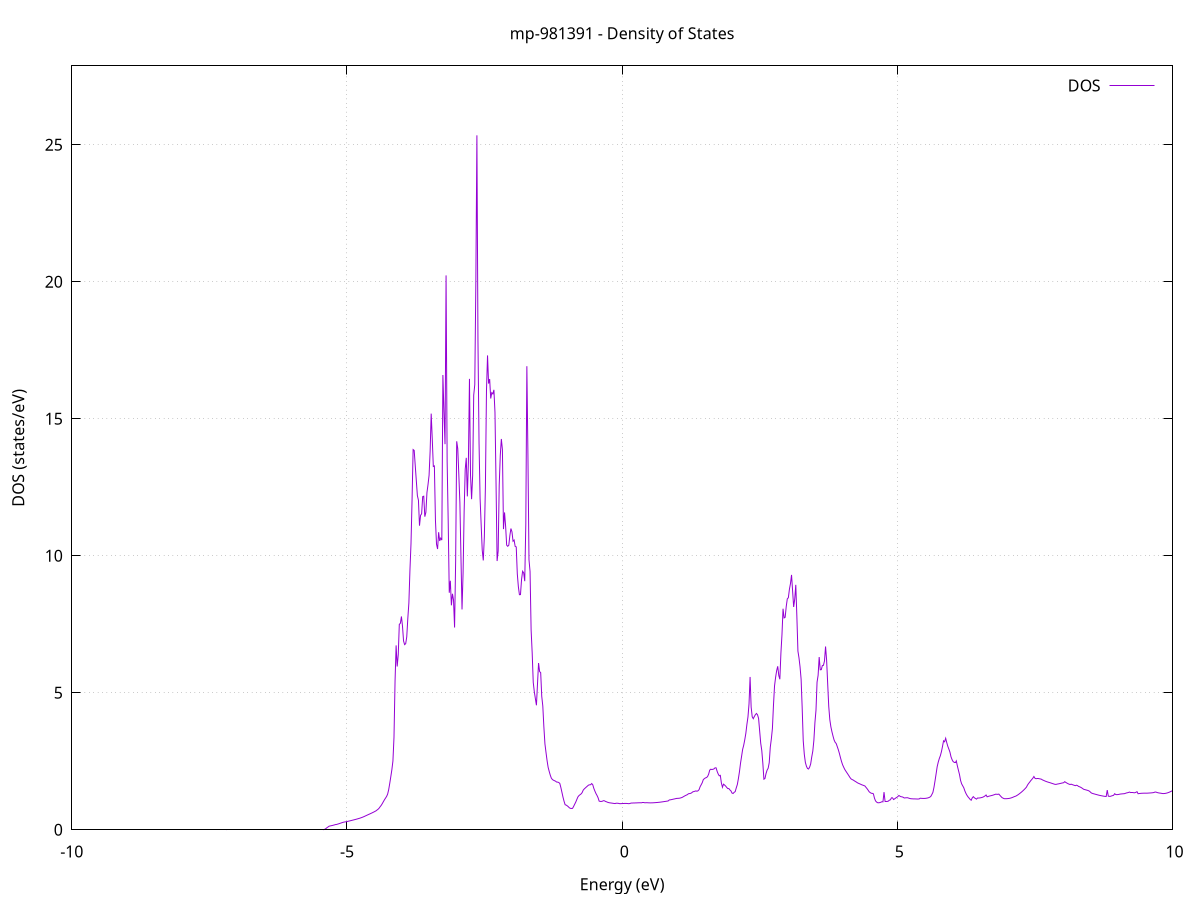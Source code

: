 set title 'mp-981391 - Density of States'
set xlabel 'Energy (eV)'
set ylabel 'DOS (states/eV)'
set grid
set xrange [-10:10]
set yrange [0:27.875]
set xzeroaxis lt -1
set terminal png size 800,600
set output 'mp-981391_dos_gnuplot.png'
plot '-' using 1:2 with lines title 'DOS'
-7.197300 0.000000
-7.178000 0.000000
-7.158600 0.000000
-7.139300 0.000000
-7.120000 0.000000
-7.100700 0.000000
-7.081400 0.000000
-7.062100 0.000000
-7.042800 0.000000
-7.023400 0.000000
-7.004100 0.000000
-6.984800 0.000000
-6.965500 0.000000
-6.946200 0.000000
-6.926900 0.000000
-6.907600 0.000000
-6.888200 0.000000
-6.868900 0.000000
-6.849600 0.000000
-6.830300 0.000000
-6.811000 0.000000
-6.791700 0.000000
-6.772400 0.000000
-6.753000 0.000000
-6.733700 0.000000
-6.714400 0.000000
-6.695100 0.000000
-6.675800 0.000000
-6.656500 0.000000
-6.637200 0.000000
-6.617800 0.000000
-6.598500 0.000000
-6.579200 0.000000
-6.559900 0.000000
-6.540600 0.000000
-6.521300 0.000000
-6.502000 0.000000
-6.482600 0.000000
-6.463300 0.000000
-6.444000 0.000000
-6.424700 0.000000
-6.405400 0.000000
-6.386100 0.000000
-6.366800 0.000000
-6.347400 0.000000
-6.328100 0.000000
-6.308800 0.000000
-6.289500 0.000000
-6.270200 0.000000
-6.250900 0.000000
-6.231600 0.000000
-6.212200 0.000000
-6.192900 0.000000
-6.173600 0.000000
-6.154300 0.000000
-6.135000 0.000000
-6.115700 0.000000
-6.096400 0.000000
-6.077000 0.000000
-6.057700 0.000000
-6.038400 0.000000
-6.019100 0.000000
-5.999800 0.000000
-5.980500 0.000000
-5.961200 0.000000
-5.941800 0.000000
-5.922500 0.000000
-5.903200 0.000000
-5.883900 0.000000
-5.864600 0.000000
-5.845300 0.000000
-5.826000 0.000000
-5.806600 0.000000
-5.787300 0.000000
-5.768000 0.000000
-5.748700 0.000000
-5.729400 0.000000
-5.710100 0.000000
-5.690800 0.000000
-5.671400 0.000000
-5.652100 0.000000
-5.632800 0.000000
-5.613500 0.000000
-5.594200 0.000000
-5.574900 0.000000
-5.555600 0.000000
-5.536200 0.000000
-5.516900 0.000000
-5.497600 0.000000
-5.478300 0.000000
-5.459000 0.000000
-5.439700 0.000000
-5.420300 0.005700
-5.401000 0.021100
-5.381700 0.046100
-5.362400 0.077700
-5.343100 0.104000
-5.323800 0.132000
-5.304500 0.140300
-5.285100 0.148800
-5.265800 0.157700
-5.246500 0.167400
-5.227200 0.178400
-5.207900 0.190700
-5.188600 0.194500
-5.169300 0.206400
-5.149900 0.218900
-5.130600 0.231700
-5.111300 0.244900
-5.092000 0.258400
-5.072700 0.271000
-5.053400 0.280700
-5.034100 0.287600
-5.014700 0.292500
-4.995400 0.302300
-4.976100 0.311500
-4.956800 0.320500
-4.937500 0.330200
-4.918200 0.340000
-4.898900 0.349800
-4.879500 0.359700
-4.860200 0.369600
-4.840900 0.379900
-4.821600 0.390500
-4.802300 0.401400
-4.783000 0.412600
-4.763700 0.424800
-4.744300 0.438200
-4.725000 0.452400
-4.705700 0.467900
-4.686400 0.484800
-4.667100 0.503000
-4.647800 0.520900
-4.628500 0.539000
-4.609100 0.556800
-4.589800 0.574300
-4.570500 0.591800
-4.551200 0.609900
-4.531900 0.628700
-4.512600 0.648300
-4.493300 0.668500
-4.473900 0.689400
-4.454600 0.719600
-4.435300 0.748700
-4.416000 0.788500
-4.396700 0.843100
-4.377400 0.892200
-4.358100 0.955300
-4.338700 1.025400
-4.319400 1.092800
-4.300100 1.153600
-4.280800 1.213900
-4.261500 1.299200
-4.242200 1.462400
-4.222900 1.689800
-4.203500 1.937800
-4.184200 2.192400
-4.164900 2.510300
-4.145600 3.375200
-4.126300 5.424300
-4.107000 6.728400
-4.087700 5.958600
-4.068300 6.384900
-4.049000 7.495300
-4.029700 7.534400
-4.010400 7.783000
-3.991100 7.430700
-3.971800 6.890300
-3.952500 6.756300
-3.933100 6.790800
-3.913800 7.038100
-3.894500 7.710600
-3.875200 8.273100
-3.855900 9.461400
-3.836600 10.439400
-3.817300 12.032800
-3.797900 13.874300
-3.778600 13.842600
-3.759300 13.285300
-3.740000 12.739600
-3.720700 12.193700
-3.701400 12.026800
-3.682100 11.096400
-3.662700 11.473300
-3.643400 11.531500
-3.624100 12.157700
-3.604800 12.172700
-3.585500 11.425000
-3.566200 11.583400
-3.546900 12.301300
-3.527500 12.593600
-3.508200 12.933100
-3.488900 13.811200
-3.469600 15.184800
-3.450300 14.264400
-3.431000 13.257500
-3.411700 13.277200
-3.392300 11.291200
-3.373000 10.420700
-3.353700 10.244900
-3.334400 10.858100
-3.315100 10.539300
-3.295800 10.642400
-3.276500 10.570200
-3.257100 16.595200
-3.237800 15.268400
-3.218500 14.071200
-3.199200 20.229400
-3.179900 13.453600
-3.160600 11.248800
-3.141300 8.649000
-3.121900 9.086200
-3.102600 8.190000
-3.083300 8.611700
-3.064000 8.387800
-3.044700 7.380800
-3.025400 9.795200
-3.006000 14.176000
-2.986700 13.903600
-2.967400 12.954800
-2.948100 11.927600
-2.928800 9.953200
-2.909500 8.039900
-2.890200 9.372500
-2.870800 11.636000
-2.851500 13.155300
-2.832200 13.571800
-2.812900 12.165800
-2.793600 13.417100
-2.774300 16.453200
-2.755000 12.938900
-2.735600 12.063600
-2.716300 12.928200
-2.697000 15.860300
-2.677700 16.241400
-2.658400 19.919300
-2.639100 25.340900
-2.619800 17.859500
-2.600400 14.129500
-2.581100 12.093000
-2.561800 11.136900
-2.542500 10.209100
-2.523200 9.827600
-2.503900 10.687800
-2.484600 12.494700
-2.465200 16.013200
-2.445900 17.308700
-2.426600 16.282300
-2.407300 16.446800
-2.388000 15.737500
-2.368700 15.950100
-2.349400 15.906000
-2.330000 16.053600
-2.310700 15.227100
-2.291400 12.654000
-2.272100 9.807100
-2.252800 10.169800
-2.233500 12.583700
-2.214200 13.666000
-2.194800 14.259900
-2.175500 13.872400
-2.156200 10.972000
-2.136900 11.579000
-2.117600 11.080100
-2.098300 10.387300
-2.079000 10.344200
-2.059600 10.382200
-2.040300 10.733800
-2.021000 10.992200
-2.001700 10.868500
-1.982400 10.529500
-1.963100 10.572000
-1.943800 10.339200
-1.924400 10.322900
-1.905100 9.340900
-1.885800 8.870000
-1.866500 8.578200
-1.847200 8.581600
-1.827900 9.132100
-1.808600 9.434800
-1.789200 9.374900
-1.769900 9.071300
-1.750600 11.149900
-1.731300 16.916700
-1.712000 13.699900
-1.692700 9.854400
-1.673400 9.427700
-1.654000 7.290900
-1.634700 6.459700
-1.615400 5.379500
-1.596100 5.037500
-1.576800 4.787900
-1.557500 4.542800
-1.538200 5.314200
-1.518800 6.084100
-1.499500 5.772400
-1.480200 5.734300
-1.460900 4.871500
-1.441600 4.514600
-1.422300 3.754900
-1.403000 3.135400
-1.383600 2.824200
-1.364300 2.527400
-1.345000 2.280800
-1.325700 2.132100
-1.306400 1.994700
-1.287100 1.888200
-1.267800 1.834100
-1.248400 1.809000
-1.229100 1.790800
-1.209800 1.772300
-1.190500 1.741200
-1.171200 1.738700
-1.151900 1.725500
-1.132600 1.690600
-1.113200 1.540600
-1.093900 1.364500
-1.074600 1.189600
-1.055300 1.038000
-1.036000 0.914200
-1.016700 0.900300
-0.997400 0.873900
-0.978000 0.841000
-0.958700 0.801200
-0.939400 0.781300
-0.920100 0.777300
-0.900800 0.782600
-0.881500 0.853400
-0.862200 0.932700
-0.842800 1.011400
-0.823500 1.105400
-0.804200 1.197600
-0.784900 1.246600
-0.765600 1.278300
-0.746300 1.307600
-0.727000 1.355500
-0.707600 1.445800
-0.688300 1.490400
-0.669000 1.526000
-0.649700 1.561300
-0.630400 1.596000
-0.611100 1.630000
-0.591700 1.640600
-0.572400 1.644200
-0.553100 1.686900
-0.533800 1.642700
-0.514500 1.510900
-0.495200 1.412000
-0.475900 1.323400
-0.456500 1.252200
-0.437200 1.168400
-0.417900 1.046000
-0.398600 1.035100
-0.379300 1.033500
-0.360000 1.041400
-0.340700 1.061600
-0.321300 1.056900
-0.302000 1.033100
-0.282700 1.019800
-0.263400 1.002600
-0.244100 0.990900
-0.224800 0.982800
-0.205500 0.977700
-0.186100 0.972600
-0.166800 0.966900
-0.147500 0.960600
-0.128200 0.956100
-0.108900 0.969600
-0.089600 0.968300
-0.070300 0.965500
-0.050900 0.954600
-0.031600 0.952300
-0.012300 0.955200
0.007000 0.957600
0.026300 0.959400
0.045600 0.960800
0.064900 0.961100
0.084300 0.960000
0.103600 0.956300
0.122900 0.952300
0.142200 0.960300
0.161500 0.973600
0.180800 0.976500
0.200100 0.977100
0.219500 0.978100
0.238800 0.979500
0.258100 0.981200
0.277400 0.982900
0.296700 0.984500
0.316000 0.985700
0.335300 0.986300
0.354700 0.985600
0.374000 0.983300
0.393300 0.983200
0.412600 0.985300
0.431900 0.987200
0.451200 0.988300
0.470500 0.985600
0.489900 0.983100
0.509200 0.981800
0.528500 0.982100
0.547800 0.983400
0.567100 0.985500
0.586400 0.988100
0.605700 0.990900
0.625100 0.994100
0.644400 0.997600
0.663700 1.001400
0.683000 1.005800
0.702300 1.010700
0.721600 1.016000
0.740900 1.021800
0.760300 1.027900
0.779600 1.033600
0.798900 1.039600
0.818200 1.045800
0.837500 1.053100
0.856800 1.088600
0.876100 1.093500
0.895500 1.100400
0.914800 1.110300
0.934100 1.118700
0.953400 1.127200
0.972700 1.136000
0.992000 1.145000
1.011300 1.147200
1.030700 1.149200
1.050000 1.155500
1.069300 1.166000
1.088600 1.179700
1.107900 1.201000
1.127200 1.224300
1.146500 1.245500
1.165900 1.264800
1.185200 1.281300
1.204500 1.314600
1.223800 1.320400
1.243100 1.328500
1.262400 1.347600
1.281700 1.381900
1.301100 1.394300
1.320400 1.405000
1.339700 1.418800
1.359000 1.406200
1.378300 1.422300
1.397600 1.463900
1.416900 1.571400
1.436300 1.643600
1.455600 1.718900
1.474900 1.831500
1.494200 1.864900
1.513500 1.892300
1.532800 1.905800
1.552100 1.941900
1.571500 2.028400
1.590800 2.175300
1.610100 2.210100
1.629400 2.199600
1.648700 2.206000
1.668000 2.220900
1.687300 2.259200
1.706700 2.260800
1.726000 2.131500
1.745300 2.035000
1.764600 1.968900
1.783900 1.984900
1.803200 1.707100
1.822600 1.551600
1.841900 1.664700
1.861200 1.632900
1.880500 1.594800
1.899800 1.546700
1.919100 1.503700
1.938400 1.504200
1.957800 1.454500
1.977100 1.418100
1.996400 1.340200
2.015700 1.323500
2.035000 1.365800
2.054300 1.392400
2.073600 1.529500
2.093000 1.651400
2.112300 1.868700
2.131600 2.119100
2.150900 2.428400
2.170200 2.678700
2.189500 2.933600
2.208800 3.085000
2.228200 3.286800
2.247500 3.518600
2.266800 3.842800
2.286100 4.116900
2.305400 4.593700
2.324700 5.575600
2.344000 4.473800
2.363400 4.123300
2.382700 4.053100
2.402000 4.133600
2.421300 4.201000
2.440600 4.244100
2.459900 4.195700
2.479200 4.062300
2.498600 3.606400
2.517900 3.157400
2.537200 2.891000
2.556500 2.424700
2.575800 1.845500
2.595100 1.871000
2.614400 2.050600
2.633800 2.175500
2.653100 2.245500
2.672400 2.448100
2.691700 3.014600
2.711000 3.316100
2.730300 3.695200
2.749600 4.540200
2.769000 5.249500
2.788300 5.560200
2.807600 5.806900
2.826900 5.965900
2.846200 5.630700
2.865500 5.493300
2.884800 6.445800
2.904200 7.124300
2.923500 8.065800
2.942800 7.730100
2.962100 7.753800
2.981400 8.144200
3.000700 8.425000
3.020000 8.467900
3.039400 8.775800
3.058700 8.985400
3.078000 9.300800
3.097300 8.710900
3.116600 8.131000
3.135900 8.418900
3.155200 8.937700
3.174600 7.792900
3.193900 6.519000
3.213200 6.275200
3.232500 5.943900
3.251800 5.496100
3.271100 4.457500
3.290400 3.250100
3.309800 2.752300
3.329100 2.458700
3.348400 2.318800
3.367700 2.236800
3.387000 2.217600
3.406300 2.283500
3.425600 2.402600
3.445000 2.656800
3.464300 2.870300
3.483600 3.258500
3.502900 3.911300
3.522200 4.362600
3.541500 5.385200
3.560800 5.637100
3.580200 6.302600
3.599500 5.837700
3.618800 5.843600
3.638100 5.994600
3.657400 5.999500
3.676700 6.160800
3.696000 6.687700
3.715400 6.183600
3.734700 5.326600
3.754000 4.500400
3.773300 4.021000
3.792600 3.758700
3.811900 3.577700
3.831200 3.421200
3.850600 3.279600
3.869900 3.193500
3.889200 3.147600
3.908500 3.036100
3.927800 2.922200
3.947100 2.787600
3.966400 2.634600
3.985800 2.493700
4.005100 2.374700
4.024400 2.288300
4.043700 2.206500
4.063000 2.145100
4.082300 2.086000
4.101600 2.027900
4.121000 1.967700
4.140300 1.905700
4.159600 1.856100
4.178900 1.832600
4.198200 1.815300
4.217500 1.789000
4.236900 1.764000
4.256200 1.740800
4.275500 1.713900
4.294800 1.695200
4.314100 1.678500
4.333400 1.661200
4.352700 1.642700
4.372100 1.628700
4.391400 1.614100
4.410700 1.598700
4.430000 1.549700
4.449300 1.502200
4.468600 1.448100
4.487900 1.388000
4.507300 1.356600
4.526600 1.333000
4.545900 1.328700
4.565200 1.312700
4.584500 1.155400
4.603800 1.054700
4.623100 1.011600
4.642500 0.987300
4.661800 0.984900
4.681100 0.991500
4.700400 1.004300
4.719700 1.023000
4.739000 1.018700
4.758300 1.372900
4.777700 1.031400
4.797000 1.031300
4.816300 1.034000
4.835600 1.044300
4.854900 1.079200
4.874200 1.092500
4.893500 1.165400
4.912900 1.164700
4.932200 1.103200
4.951500 1.128400
4.970800 1.158300
4.990100 1.183100
5.009400 1.211700
5.028700 1.251800
5.048100 1.225600
5.067400 1.206300
5.086700 1.201300
5.106000 1.186900
5.125300 1.160800
5.144600 1.164600
5.163900 1.168800
5.183300 1.169500
5.202600 1.157800
5.221900 1.145100
5.241200 1.133900
5.260500 1.131000
5.279800 1.128200
5.299100 1.126900
5.318500 1.125900
5.337800 1.125200
5.357100 1.122400
5.376400 1.122900
5.395700 1.123800
5.415000 1.151200
5.434300 1.148000
5.453700 1.145100
5.473000 1.143800
5.492300 1.144100
5.511600 1.146700
5.530900 1.152300
5.550200 1.159800
5.569500 1.171900
5.588900 1.189200
5.608200 1.217300
5.627500 1.286700
5.646800 1.365800
5.666100 1.550900
5.685400 1.787700
5.704700 2.041100
5.724100 2.301900
5.743400 2.467200
5.762700 2.599400
5.782000 2.703200
5.801300 2.849400
5.820600 3.036300
5.839900 3.245300
5.859300 3.211600
5.878600 3.339800
5.897900 3.181700
5.917200 3.047200
5.936500 2.944900
5.955800 2.836300
5.975100 2.664700
5.994500 2.561200
6.013800 2.489000
6.033100 2.457000
6.052400 2.457100
6.071700 2.513000
6.091000 2.331200
6.110300 2.171600
6.129700 2.015000
6.149000 1.802600
6.168300 1.677800
6.187600 1.606000
6.206900 1.537700
6.226200 1.422900
6.245500 1.332900
6.264900 1.259900
6.284200 1.202600
6.303500 1.157100
6.322800 1.107900
6.342100 1.077600
6.361400 1.164100
6.380700 1.209000
6.400100 1.167500
6.419400 1.141000
6.438700 1.119200
6.458000 1.159500
6.477300 1.158500
6.496600 1.161400
6.516000 1.168400
6.535300 1.177900
6.554600 1.191100
6.573900 1.210200
6.593200 1.235800
6.612500 1.269700
6.631800 1.202800
6.651200 1.216900
6.670500 1.229000
6.689800 1.237700
6.709100 1.247200
6.728400 1.257800
6.747700 1.270100
6.767000 1.283700
6.786400 1.298500
6.805700 1.295800
6.825000 1.292900
6.844300 1.301600
6.863600 1.258100
6.882900 1.215600
6.902200 1.174500
6.921600 1.154100
6.940900 1.135400
6.960200 1.133400
6.979500 1.134000
6.998800 1.136600
7.018100 1.140600
7.037400 1.146800
7.056800 1.156100
7.076100 1.168000
7.095400 1.182700
7.114700 1.200200
7.134000 1.216400
7.153300 1.228800
7.172600 1.251400
7.192000 1.276200
7.211300 1.304400
7.230600 1.334400
7.249900 1.365500
7.269200 1.398900
7.288500 1.434600
7.307800 1.472400
7.327200 1.512500
7.346500 1.557100
7.365800 1.632200
7.385100 1.689100
7.404400 1.736600
7.423700 1.790700
7.443000 1.835100
7.462400 1.882500
7.481700 1.943800
7.501000 1.879000
7.520300 1.863200
7.539600 1.870000
7.558900 1.871400
7.578200 1.862800
7.597600 1.855700
7.616900 1.846100
7.636200 1.820800
7.655500 1.804800
7.674800 1.787000
7.694100 1.770100
7.713400 1.755500
7.732800 1.742400
7.752100 1.730300
7.771400 1.719200
7.790700 1.706400
7.810000 1.693400
7.829300 1.680500
7.848600 1.667900
7.868000 1.655800
7.887300 1.657600
7.906600 1.668000
7.925900 1.674400
7.945200 1.682500
7.964500 1.691800
7.983800 1.701200
8.003200 1.709800
8.022500 1.717600
8.041800 1.754800
8.061100 1.729200
8.080400 1.705200
8.099700 1.683400
8.119000 1.665700
8.138400 1.651300
8.157700 1.664200
8.177000 1.649600
8.196300 1.635500
8.215600 1.622100
8.234900 1.609200
8.254200 1.626200
8.273600 1.612700
8.292900 1.581700
8.312200 1.568500
8.331500 1.551000
8.350800 1.527800
8.370100 1.499700
8.389400 1.474400
8.408800 1.464900
8.428100 1.454800
8.447400 1.443800
8.466700 1.432000
8.486000 1.413900
8.505300 1.381700
8.524600 1.344100
8.544000 1.328000
8.563300 1.316000
8.582600 1.305500
8.601900 1.294600
8.621200 1.283900
8.640500 1.273500
8.659800 1.263200
8.679200 1.254000
8.698500 1.245700
8.717800 1.238100
8.737100 1.230900
8.756400 1.224300
8.775700 1.218200
8.795000 1.214300
8.814400 1.447900
8.833700 1.226800
8.853000 1.219500
8.872300 1.220500
8.891600 1.234600
8.910900 1.246000
8.930300 1.258400
8.949600 1.317100
8.968900 1.286000
8.988200 1.281300
9.007500 1.285300
9.026800 1.292200
9.046100 1.301100
9.065500 1.306900
9.084800 1.310000
9.104100 1.314400
9.123400 1.315800
9.142700 1.328800
9.162000 1.343200
9.181300 1.350900
9.200700 1.363000
9.220000 1.375600
9.239300 1.357800
9.258600 1.350600
9.277900 1.350500
9.297200 1.351800
9.316500 1.351400
9.335900 1.368300
9.355200 1.389800
9.374500 1.315300
9.393800 1.321700
9.413100 1.327200
9.432400 1.331100
9.451700 1.333600
9.471100 1.334700
9.490400 1.335000
9.509700 1.334900
9.529000 1.335100
9.548300 1.337200
9.567600 1.339800
9.586900 1.342500
9.606300 1.345100
9.625600 1.348900
9.644900 1.352500
9.664200 1.361200
9.683500 1.378100
9.702800 1.373100
9.722100 1.358600
9.741500 1.348400
9.760800 1.341000
9.780100 1.335900
9.799400 1.329500
9.818700 1.322600
9.838000 1.321100
9.857300 1.324100
9.876700 1.330700
9.896000 1.339300
9.915300 1.351000
9.934600 1.365400
9.953900 1.382000
9.973200 1.400400
9.992500 1.420400
10.011900 1.445400
10.031200 1.458800
10.050500 1.470600
10.069800 1.481400
10.089100 1.491200
10.108400 1.499800
10.127700 1.507900
10.147100 1.516800
10.166400 1.526300
10.185700 1.534900
10.205000 1.543700
10.224300 1.552100
10.243600 1.559900
10.262900 1.565600
10.282300 1.568600
10.301600 1.569300
10.320900 1.568700
10.340200 1.567600
10.359500 1.551600
10.378800 1.546300
10.398100 1.542800
10.417500 1.539300
10.436800 1.535800
10.456100 1.532600
10.475400 1.529700
10.494700 1.528200
10.514000 1.526900
10.533300 1.526000
10.552700 1.525900
10.572000 1.528400
10.591300 1.534100
10.610600 1.541000
10.629900 1.549700
10.649200 1.560300
10.668500 1.572700
10.687900 1.586100
10.707200 1.628500
10.726500 1.651000
10.745800 1.667200
10.765100 1.676600
10.784400 1.625200
10.803700 1.586900
10.823100 1.579400
10.842400 1.567500
10.861700 1.552700
10.881000 1.536000
10.900300 1.518100
10.919600 1.498400
10.938900 1.480700
10.958300 1.465300
10.977600 1.450400
10.996900 1.430100
11.016200 1.412100
11.035500 1.394100
11.054800 1.370600
11.074100 1.356100
11.093500 1.346200
11.112800 1.339900
11.132100 1.334300
11.151400 1.329300
11.170700 1.328000
11.190000 1.327400
11.209300 1.327100
11.228700 1.327200
11.248000 1.327700
11.267300 1.328400
11.286600 1.329000
11.305900 1.348900
11.325200 1.450900
11.344600 1.366000
11.363900 1.378000
11.383200 1.389100
11.402500 1.399900
11.421800 1.410400
11.441100 1.421000
11.460400 1.550000
11.479800 1.591900
11.499100 1.560100
11.518400 1.550000
11.537700 1.535000
11.557000 1.549600
11.576300 1.592000
11.595600 1.586500
11.615000 1.603300
11.634300 1.621200
11.653600 1.640900
11.672900 1.660300
11.692200 1.680900
11.711500 1.693300
11.730800 1.693100
11.750200 1.687900
11.769500 1.685800
11.788800 1.687800
11.808100 1.701100
11.827400 1.699300
11.846700 1.684300
11.866000 1.669200
11.885400 1.667800
11.904700 1.695100
11.924000 1.717400
11.943300 1.745800
11.962600 1.785600
11.981900 1.814700
12.001200 1.835400
12.020600 2.104300
12.039900 2.236100
12.059200 2.344000
12.078500 2.263400
12.097800 2.175400
12.117100 2.129500
12.136400 2.065000
12.155800 1.963500
12.175100 1.855300
12.194400 1.789000
12.213700 1.782400
12.233000 1.791800
12.252300 1.835300
12.271600 1.946200
12.291000 1.867100
12.310300 1.877000
12.329600 1.881200
12.348900 1.916100
12.368200 1.986300
12.387500 2.068700
12.406800 2.088700
12.426200 2.144500
12.445500 2.262000
12.464800 2.390400
12.484100 2.454200
12.503400 2.459800
12.522700 2.427000
12.542000 2.337500
12.561400 2.234000
12.580700 2.151900
12.600000 2.088900
12.619300 2.056300
12.638600 2.042900
12.657900 2.033900
12.677200 2.024500
12.696600 2.022500
12.715900 2.030000
12.735200 2.033500
12.754500 2.026800
12.773800 2.012700
12.793100 1.993800
12.812400 1.970000
12.831800 1.939100
12.851100 1.909400
12.870400 1.874400
12.889700 1.864100
12.909000 1.860000
12.928300 1.935600
12.947600 1.990700
12.967000 1.922900
12.986300 1.920900
13.005600 1.960300
13.024900 1.986900
13.044200 1.999200
13.063500 2.008700
13.082800 2.035500
13.102200 2.000100
13.121500 1.977900
13.140800 1.998000
13.160100 2.032500
13.179400 2.090000
13.198700 2.167500
13.218000 2.230100
13.237400 2.284000
13.256700 2.323600
13.276000 2.364700
13.295300 2.394000
13.314600 2.418100
13.333900 2.438000
13.353200 2.451100
13.372600 2.447800
13.391900 2.432600
13.411200 2.405500
13.430500 2.356100
13.449800 2.290800
13.469100 2.217500
13.488400 2.153000
13.507800 2.088100
13.527100 2.022500
13.546400 1.946700
13.565700 1.885400
13.585000 1.853000
13.604300 1.840700
13.623600 1.844200
13.643000 1.846600
13.662300 1.847200
13.681600 1.851600
13.700900 1.867400
13.720200 1.893200
13.739500 1.923100
13.758900 1.960300
13.778200 1.999300
13.797500 2.030600
13.816800 2.069900
13.836100 2.105800
13.855400 2.163000
13.874700 2.189000
13.894100 2.212800
13.913400 2.236600
13.932700 2.265200
13.952000 2.285400
13.971300 2.294400
13.990600 2.291400
14.009900 2.221700
14.029300 2.178000
14.048600 2.147100
14.067900 2.124700
14.087200 2.105900
14.106500 2.059000
14.125800 2.028800
14.145100 2.023900
14.164500 2.038300
14.183800 2.057600
14.203100 2.068300
14.222400 2.073400
14.241700 2.136900
14.261000 2.184800
14.280300 2.240300
14.299700 2.314800
14.319000 2.349800
14.338300 2.222700
14.357600 2.115400
14.376900 2.044000
14.396200 2.013300
14.415500 2.005000
14.434900 1.993600
14.454200 1.983200
14.473500 1.975200
14.492800 1.999400
14.512100 1.991600
14.531400 1.982000
14.550700 1.959200
14.570100 1.959400
14.589400 1.968900
14.608700 1.986000
14.628000 2.001800
14.647300 1.996700
14.666600 1.979700
14.685900 1.976100
14.705300 1.983400
14.724600 1.993300
14.743900 2.004800
14.763200 2.018200
14.782500 2.025000
14.801800 2.032500
14.821100 2.041600
14.840500 2.066600
14.859800 2.096800
14.879100 2.138700
14.898400 2.198600
14.917700 2.230900
14.937000 2.249100
14.956300 2.259700
14.975700 2.267000
14.995000 2.270400
15.014300 2.267000
15.033600 2.247900
15.052900 2.222600
15.072200 2.204500
15.091500 2.184900
15.110900 2.165700
15.130200 2.150200
15.149500 2.139500
15.168800 2.136600
15.188100 2.131400
15.207400 2.117100
15.226700 2.100600
15.246100 2.082000
15.265400 2.062500
15.284700 2.044800
15.304000 2.031000
15.323300 2.017800
15.342600 2.004600
15.361900 1.992000
15.381300 1.979600
15.400600 1.967600
15.419900 1.955800
15.439200 1.948000
15.458500 1.942100
15.477800 1.941700
15.497100 1.945700
15.516500 1.951400
15.535800 1.959700
15.555100 1.970800
15.574400 1.989500
15.593700 2.001000
15.613000 2.014100
15.632300 2.018200
15.651700 2.033400
15.671000 2.077800
15.690300 2.062400
15.709600 2.018600
15.728900 2.065700
15.748200 2.033000
15.767500 2.000400
15.786900 1.965200
15.806200 1.946000
15.825500 1.927500
15.844800 1.912300
15.864100 1.901100
15.883400 1.892500
15.902700 1.869500
15.922100 1.850100
15.941400 1.851100
15.960700 1.924900
15.980000 1.921200
15.999300 1.912900
16.018600 1.902500
16.037900 1.894700
16.057300 1.889000
16.076600 1.891300
16.095900 1.898000
16.115200 1.909400
16.134500 1.951100
16.153800 1.976900
16.173200 2.003700
16.192500 2.015200
16.211800 1.992000
16.231100 2.028400
16.250400 2.007100
16.269700 2.018600
16.289000 2.031100
16.308400 2.042100
16.327700 2.054100
16.347000 2.063000
16.366300 2.068200
16.385600 2.087200
16.404900 2.131700
16.424200 2.101200
16.443600 2.098300
16.462900 2.096100
16.482200 2.092800
16.501500 2.089500
16.520800 2.102800
16.540100 2.083200
16.559400 2.056800
16.578800 2.034400
16.598100 2.030400
16.617400 2.104500
16.636700 1.973900
16.656000 1.965800
16.675300 1.944800
16.694600 1.927500
16.714000 1.920600
16.733300 1.919100
16.752600 1.920600
16.771900 1.919900
16.791200 1.901100
16.810500 1.883700
16.829800 1.868400
16.849200 1.863500
16.868500 1.871300
16.887800 1.883100
16.907100 1.853700
16.926400 1.859500
16.945700 1.916000
16.965000 1.912900
16.984400 1.896300
17.003700 1.882100
17.023000 1.870600
17.042300 1.859600
17.061600 1.849600
17.080900 1.841000
17.100200 1.837000
17.119600 1.834700
17.138900 1.834800
17.158200 1.862500
17.177500 1.890100
17.196800 1.898200
17.216100 1.904000
17.235400 1.897100
17.254800 1.880300
17.274100 1.854300
17.293400 1.808700
17.312700 1.778900
17.332000 1.764000
17.351300 1.755200
17.370600 1.758400
17.390000 1.759400
17.409300 1.762100
17.428600 1.763600
17.447900 1.746500
17.467200 1.731500
17.486500 1.720800
17.505800 1.714000
17.525200 1.706600
17.544500 1.697800
17.563800 1.691200
17.583100 1.706000
17.602400 1.695600
17.621700 1.669500
17.641000 1.638900
17.660400 1.603700
17.679700 1.556600
17.699000 1.530800
17.718300 1.509000
17.737600 1.489700
17.756900 1.475800
17.776200 1.463700
17.795600 1.464200
17.814900 1.473800
17.834200 1.468900
17.853500 1.480900
17.872800 1.493800
17.892100 1.508300
17.911400 1.524700
17.930800 1.543000
17.950100 1.561600
17.969400 1.582200
17.988700 1.605700
18.008000 1.630300
18.027300 1.655500
18.046600 1.682700
18.066000 1.710700
18.085300 1.739500
18.104600 1.768600
18.123900 1.791200
18.143200 1.813500
18.162500 1.838400
18.181800 1.866800
18.201200 1.891900
18.220500 1.913500
18.239800 1.929000
18.259100 1.939100
18.278400 1.947300
18.297700 1.953100
18.317000 1.992000
18.336400 2.042400
18.355700 2.116100
18.375000 2.176800
18.394300 2.215000
18.413600 2.267900
18.432900 2.331400
18.452200 2.408800
18.471600 2.503900
18.490900 2.614900
18.510200 2.739800
18.529500 2.806100
18.548800 2.851400
18.568100 2.876600
18.587500 2.850100
18.606800 2.800200
18.626100 2.745500
18.645400 2.714900
18.664700 2.748700
18.684000 2.799300
18.703300 2.865400
18.722700 2.839500
18.742000 2.949600
18.761300 3.124900
18.780600 3.041600
18.799900 2.981000
18.819200 2.921600
18.838500 2.936500
18.857900 2.967600
18.877200 3.108200
18.896500 3.208900
18.915800 3.409900
18.935100 3.656900
18.954400 4.137100
18.973700 4.006400
18.993100 4.160800
19.012400 4.160500
19.031700 4.119400
19.051000 3.828500
19.070300 3.585000
19.089600 3.499500
19.108900 3.424200
19.128300 3.058800
19.147600 2.900600
19.166900 2.831400
19.186200 2.792100
19.205500 2.715200
19.224800 2.721700
19.244100 2.732900
19.263500 2.754000
19.282800 2.799000
19.302100 2.842900
19.321400 2.892300
19.340700 2.990300
19.360000 3.035400
19.379300 3.060500
19.398700 3.052700
19.418000 3.026000
19.437300 2.990600
19.456600 2.948300
19.475900 2.897900
19.495200 2.830300
19.514500 2.786300
19.533900 2.754800
19.553200 2.716300
19.572500 2.672600
19.591800 2.624900
19.611100 2.569100
19.630400 2.577500
19.649700 2.543400
19.669100 2.494300
19.688400 2.438700
19.707700 2.390600
19.727000 2.365500
19.746300 2.315100
19.765600 2.262500
19.784900 2.210100
19.804300 2.155100
19.823600 2.161200
19.842900 2.146800
19.862200 2.184600
19.881500 2.341200
19.900800 2.562200
19.920100 2.901600
19.939500 2.982400
19.958800 3.100000
19.978100 3.383300
19.997400 3.737300
20.016700 3.865200
20.036000 3.731900
20.055300 3.274400
20.074700 3.134200
20.094000 3.063100
20.113300 3.025700
20.132600 2.972700
20.151900 3.000200
20.171200 3.035000
20.190500 2.947100
20.209900 2.981300
20.229200 3.009700
20.248500 2.984100
20.267800 3.041700
20.287100 3.110000
20.306400 3.177400
20.325700 3.217900
20.345100 3.232300
20.364400 3.230700
20.383700 3.222500
20.403000 3.207400
20.422300 3.182100
20.441600 3.159300
20.460900 3.131900
20.480300 3.123400
20.499600 3.027700
20.518900 2.987800
20.538200 2.973000
20.557500 2.960600
20.576800 2.991200
20.596100 3.035500
20.615500 3.166900
20.634800 3.097900
20.654100 3.095500
20.673400 3.089600
20.692700 3.126100
20.712000 3.087000
20.731300 3.057900
20.750700 3.075500
20.770000 3.107200
20.789300 3.136500
20.808600 3.167700
20.827900 3.162700
20.847200 3.132600
20.866500 3.109000
20.885900 3.028700
20.905200 2.982300
20.924500 3.016300
20.943800 3.043700
20.963100 3.046100
20.982400 3.019800
21.001800 2.908500
21.021100 2.856100
21.040400 2.805700
21.059700 2.771200
21.079000 2.717400
21.098300 2.644500
21.117600 2.647400
21.137000 2.655200
21.156300 2.664700
21.175600 2.673300
21.194900 2.686600
21.214200 2.697500
21.233500 2.714400
21.252800 2.730200
21.272200 2.743700
21.291500 2.752700
21.310800 2.757700
21.330100 2.762100
21.349400 2.767200
21.368700 2.788600
21.388000 2.804200
21.407400 2.745700
21.426700 2.708000
21.446000 2.659100
21.465300 2.593300
21.484600 2.531700
21.503900 2.473800
21.523200 2.416800
21.542600 2.353400
21.561900 2.282300
21.581200 2.210500
21.600500 2.222800
21.619800 2.256600
21.639100 2.287800
21.658400 2.374600
21.677800 2.381200
21.697100 2.369700
21.716400 2.334300
21.735700 2.276500
21.755000 2.202500
21.774300 2.139100
21.793600 2.097600
21.813000 2.056500
21.832300 2.050100
21.851600 2.064900
21.870900 2.099900
21.890200 2.148500
21.909500 2.217400
21.928800 2.283900
21.948200 2.356800
21.967500 2.436800
21.986800 2.507600
22.006100 2.568300
22.025400 2.653800
22.044700 2.686700
22.064000 2.538800
22.083400 2.520300
22.102700 2.523500
22.122000 2.579600
22.141300 2.547800
22.160600 2.516800
22.179900 2.554900
22.199200 2.501700
22.218600 2.369100
22.237900 2.264900
22.257200 2.231800
22.276500 2.200500
22.295800 2.170500
22.315100 2.141600
22.334400 2.114000
22.353800 2.088000
22.373100 2.063300
22.392400 2.039900
22.411700 2.017100
22.431000 1.992200
22.450300 1.966900
22.469600 1.946000
22.489000 1.932200
22.508300 1.931700
22.527600 1.940600
22.546900 1.952900
22.566200 1.967700
22.585500 1.983000
22.604800 1.997900
22.624200 2.011200
22.643500 2.026900
22.662800 1.959400
22.682100 1.884100
22.701400 1.849400
22.720700 1.801800
22.740000 1.776600
22.759400 1.756300
22.778700 1.740800
22.798000 1.739100
22.817300 1.749400
22.836600 1.758400
22.855900 1.765600
22.875200 1.769400
22.894600 1.769500
22.913900 1.763600
22.933200 1.770300
22.952500 1.735300
22.971800 1.713100
22.991100 1.689600
23.010400 1.673900
23.029800 1.665300
23.049100 1.686600
23.068400 1.722700
23.087700 1.745000
23.107000 1.777800
23.126300 1.813600
23.145600 1.855200
23.165000 1.941400
23.184300 1.997400
23.203600 2.055800
23.222900 2.117200
23.242200 2.185000
23.261500 2.280500
23.280800 2.381800
23.300200 2.420600
23.319500 2.450200
23.338800 2.460600
23.358100 2.480400
23.377400 2.543600
23.396700 2.449100
23.416100 2.432800
23.435400 2.428300
23.454700 2.385400
23.474000 2.365300
23.493300 2.348900
23.512600 2.331300
23.531900 2.311300
23.551300 2.286600
23.570600 2.257900
23.589900 2.233700
23.609200 2.211700
23.628500 2.275400
23.647800 2.203000
23.667100 2.204100
23.686500 2.218800
23.705800 2.248800
23.725100 2.316600
23.744400 2.402700
23.763700 2.440700
23.783000 2.487200
23.802300 2.621900
23.821700 2.730600
23.841000 2.606300
23.860300 2.664700
23.879600 2.751900
23.898900 2.870300
23.918200 2.913700
23.937500 2.925700
23.956900 2.903400
23.976200 2.850700
23.995500 2.792100
24.014800 2.743400
24.034100 2.694600
24.053400 2.642600
24.072700 2.596500
24.092100 2.536400
24.111400 2.525800
24.130700 2.502600
24.150000 2.475000
24.169300 2.404900
24.188600 2.417200
24.207900 2.448500
24.227300 2.407800
24.246600 2.459600
24.265900 2.471800
24.285200 2.493200
24.304500 2.502800
24.323800 2.500100
24.343100 2.490200
24.362500 2.539300
24.381800 2.768000
24.401100 2.343300
24.420400 2.310900
24.439700 2.352700
24.459000 2.474800
24.478300 2.476900
24.497700 2.442400
24.517000 2.430200
24.536300 2.468300
24.555600 2.426800
24.574900 2.412200
24.594200 2.393900
24.613500 2.367500
24.632900 2.344500
24.652200 2.314100
24.671500 2.298300
24.690800 2.259200
24.710100 2.209100
24.729400 2.149900
24.748700 2.081000
24.768100 2.065800
24.787400 2.147200
24.806700 2.302800
24.826000 2.266300
24.845300 2.217700
24.864600 2.190500
24.883900 2.201300
24.903300 2.213100
24.922600 2.217400
24.941900 2.218700
24.961200 2.220300
24.980500 2.225300
24.999800 2.264900
25.019100 2.323500
25.038500 2.281500
25.057800 2.252400
25.077100 2.440300
25.096400 2.336500
25.115700 2.278400
25.135000 2.279300
25.154300 2.313600
25.173700 2.333700
25.193000 2.332400
25.212300 2.321000
25.231600 2.311800
25.250900 2.289100
25.270200 2.230600
25.289500 2.124900
25.308900 2.163400
25.328200 2.227300
25.347500 2.297300
25.366800 2.374600
25.386100 2.457700
25.405400 2.540400
25.424700 2.614200
25.444100 2.715500
25.463400 2.727900
25.482700 2.703600
25.502000 2.655200
25.521300 2.625000
25.540600 2.599300
25.559900 2.577000
25.579300 2.562700
25.598600 2.556700
25.617900 2.548800
25.637200 2.544800
25.656500 2.541700
25.675800 2.519500
25.695100 2.497300
25.714500 2.465800
25.733800 2.414900
25.753100 2.364100
25.772400 2.287800
25.791700 2.308600
25.811000 2.415100
25.830400 2.486800
25.849700 2.432100
25.869000 2.405800
25.888300 2.387500
25.907600 2.394400
25.926900 2.507500
25.946200 2.673400
25.965600 2.620800
25.984900 2.706200
26.004200 2.741800
26.023500 2.753700
26.042800 2.767900
26.062100 2.732300
26.081400 2.642000
26.100800 2.500600
26.120100 2.258900
26.139400 2.315700
26.158700 2.408200
26.178000 2.479900
26.197300 2.470200
26.216600 2.576800
26.236000 2.670200
26.255300 2.771100
26.274600 2.844400
26.293900 2.892700
26.313200 2.947100
26.332500 2.844900
26.351800 2.794700
26.371200 2.762400
26.390500 2.741500
26.409800 2.744200
26.429100 2.749300
26.448400 2.772800
26.467700 2.803900
26.487000 2.841600
26.506400 2.793900
26.525700 2.802700
26.545000 2.821400
26.564300 2.994300
26.583600 2.996800
26.602900 3.026700
26.622200 3.064600
26.641600 3.147800
26.660900 3.286800
26.680200 3.363900
26.699500 3.470700
26.718800 3.393400
26.738100 3.356000
26.757400 3.354400
26.776800 3.339600
26.796100 3.316800
26.815400 3.278700
26.834700 3.245600
26.854000 3.182000
26.873300 3.045000
26.892600 2.975300
26.912000 2.937000
26.931300 2.861400
26.950600 2.876000
26.969900 2.896400
26.989200 2.897000
27.008500 2.888300
27.027800 2.887300
27.047200 2.876900
27.066500 2.838100
27.085800 2.810100
27.105100 2.789700
27.124400 2.748900
27.143700 2.702100
27.163000 2.728800
27.182400 2.678200
27.201700 2.599700
27.221000 2.551700
27.240300 2.518900
27.259600 2.486800
27.278900 2.445800
27.298200 2.442900
27.317600 2.415100
27.336900 2.393300
27.356200 2.384500
27.375500 2.374100
27.394800 2.338500
27.414100 2.343400
27.433400 2.378100
27.452800 2.414000
27.472100 2.459400
27.491400 2.494600
27.510700 2.535300
27.530000 2.573700
27.549300 2.600300
27.568600 2.584900
27.588000 2.518200
27.607300 2.488400
27.626600 2.475200
27.645900 2.479100
27.665200 2.500100
27.684500 2.534200
27.703800 2.550500
27.723200 2.540500
27.742500 2.528200
27.761800 2.558800
27.781100 2.597100
27.800400 2.635900
27.819700 2.674100
27.839000 2.716000
27.858400 2.766500
27.877700 2.808800
27.897000 2.950100
27.916300 3.008000
27.935600 2.988700
27.954900 2.982100
27.974200 2.982100
27.993600 2.979500
28.012900 2.979100
28.032200 2.986500
28.051500 3.003500
28.070800 3.022800
28.090100 3.053000
28.109400 3.100400
28.128800 3.212200
28.148100 3.302500
28.167400 3.302100
28.186700 3.247300
28.206000 3.073700
28.225300 2.954200
28.244700 2.915300
28.264000 2.903300
28.283300 2.905200
28.302600 2.838600
28.321900 2.788400
28.341200 2.776100
28.360500 2.614400
28.379900 2.497300
28.399200 2.385400
28.418500 2.373000
28.437800 2.369900
28.457100 2.160800
28.476400 1.754200
28.495700 1.591500
28.515100 1.449500
28.534400 1.327000
28.553700 1.220000
28.573000 1.134300
28.592300 1.066200
28.611600 1.009900
28.630900 0.962000
28.650300 0.919100
28.669600 0.883700
28.688900 0.853700
28.708200 0.825000
28.727500 0.798300
28.746800 0.775500
28.766100 0.831400
28.785500 0.890400
28.804800 1.136200
28.824100 0.748200
28.843400 0.445300
28.862700 0.431100
28.882000 0.422300
28.901300 0.410300
28.920700 0.395100
28.940000 0.376600
28.959300 0.355100
28.978600 0.335400
28.997900 0.320100
29.017200 0.304800
29.036500 0.289700
29.055900 0.274700
29.075200 0.259800
29.094500 0.244900
29.113800 0.230100
29.133100 0.221500
29.152400 0.215600
29.171700 0.210200
29.191100 0.205400
29.210400 0.201100
29.229700 0.197300
29.249000 0.194100
29.268300 0.191400
29.287600 0.188800
29.306900 0.185800
29.326300 0.182400
29.345600 0.178400
29.364900 0.172300
29.384200 0.165200
29.403500 0.157200
29.422800 0.148200
29.442100 0.146900
29.461500 0.146900
29.480800 0.149800
29.500100 0.152300
29.519400 0.149200
29.538700 0.136700
29.558000 0.118600
29.577300 0.101300
29.596700 0.085000
29.616000 0.069600
29.635300 0.055100
29.654600 0.031100
29.673900 0.002500
29.693200 0.000000
29.712500 0.000000
29.731900 0.000000
29.751200 0.000000
29.770500 0.000000
29.789800 0.000000
29.809100 0.000000
29.828400 0.000000
29.847700 0.000000
29.867100 0.000000
29.886400 0.000000
29.905700 0.000000
29.925000 0.000000
29.944300 0.000000
29.963600 0.000000
29.982900 0.000000
30.002300 0.000000
30.021600 0.000000
30.040900 0.000000
30.060200 0.000000
30.079500 0.000000
30.098800 0.000000
30.118100 0.000000
30.137500 0.000000
30.156800 0.000000
30.176100 0.000000
30.195400 0.000000
30.214700 0.000000
30.234000 0.000000
30.253300 0.000000
30.272700 0.000000
30.292000 0.000000
30.311300 0.000000
30.330600 0.000000
30.349900 0.000000
30.369200 0.000000
30.388500 0.000000
30.407900 0.000000
30.427200 0.000000
30.446500 0.000000
30.465800 0.000000
30.485100 0.000000
30.504400 0.000000
30.523800 0.000000
30.543100 0.000000
30.562400 0.000000
30.581700 0.000000
30.601000 0.000000
30.620300 0.000000
30.639600 0.000000
30.659000 0.000000
30.678300 0.000000
30.697600 0.000000
30.716900 0.000000
30.736200 0.000000
30.755500 0.000000
30.774800 0.000000
30.794200 0.000000
30.813500 0.000000
30.832800 0.000000
30.852100 0.000000
30.871400 0.000000
30.890700 0.000000
30.910000 0.000000
30.929400 0.000000
30.948700 0.000000
30.968000 0.000000
30.987300 0.000000
31.006600 0.000000
31.025900 0.000000
31.045200 0.000000
31.064600 0.000000
31.083900 0.000000
31.103200 0.000000
31.122500 0.000000
31.141800 0.000000
31.161100 0.000000
31.180400 0.000000
31.199800 0.000000
31.219100 0.000000
31.238400 0.000000
31.257700 0.000000
31.277000 0.000000
31.296300 0.000000
31.315600 0.000000
31.335000 0.000000
31.354300 0.000000
31.373600 0.000000
31.392900 0.000000
31.412200 0.000000
31.431500 0.000000
e
